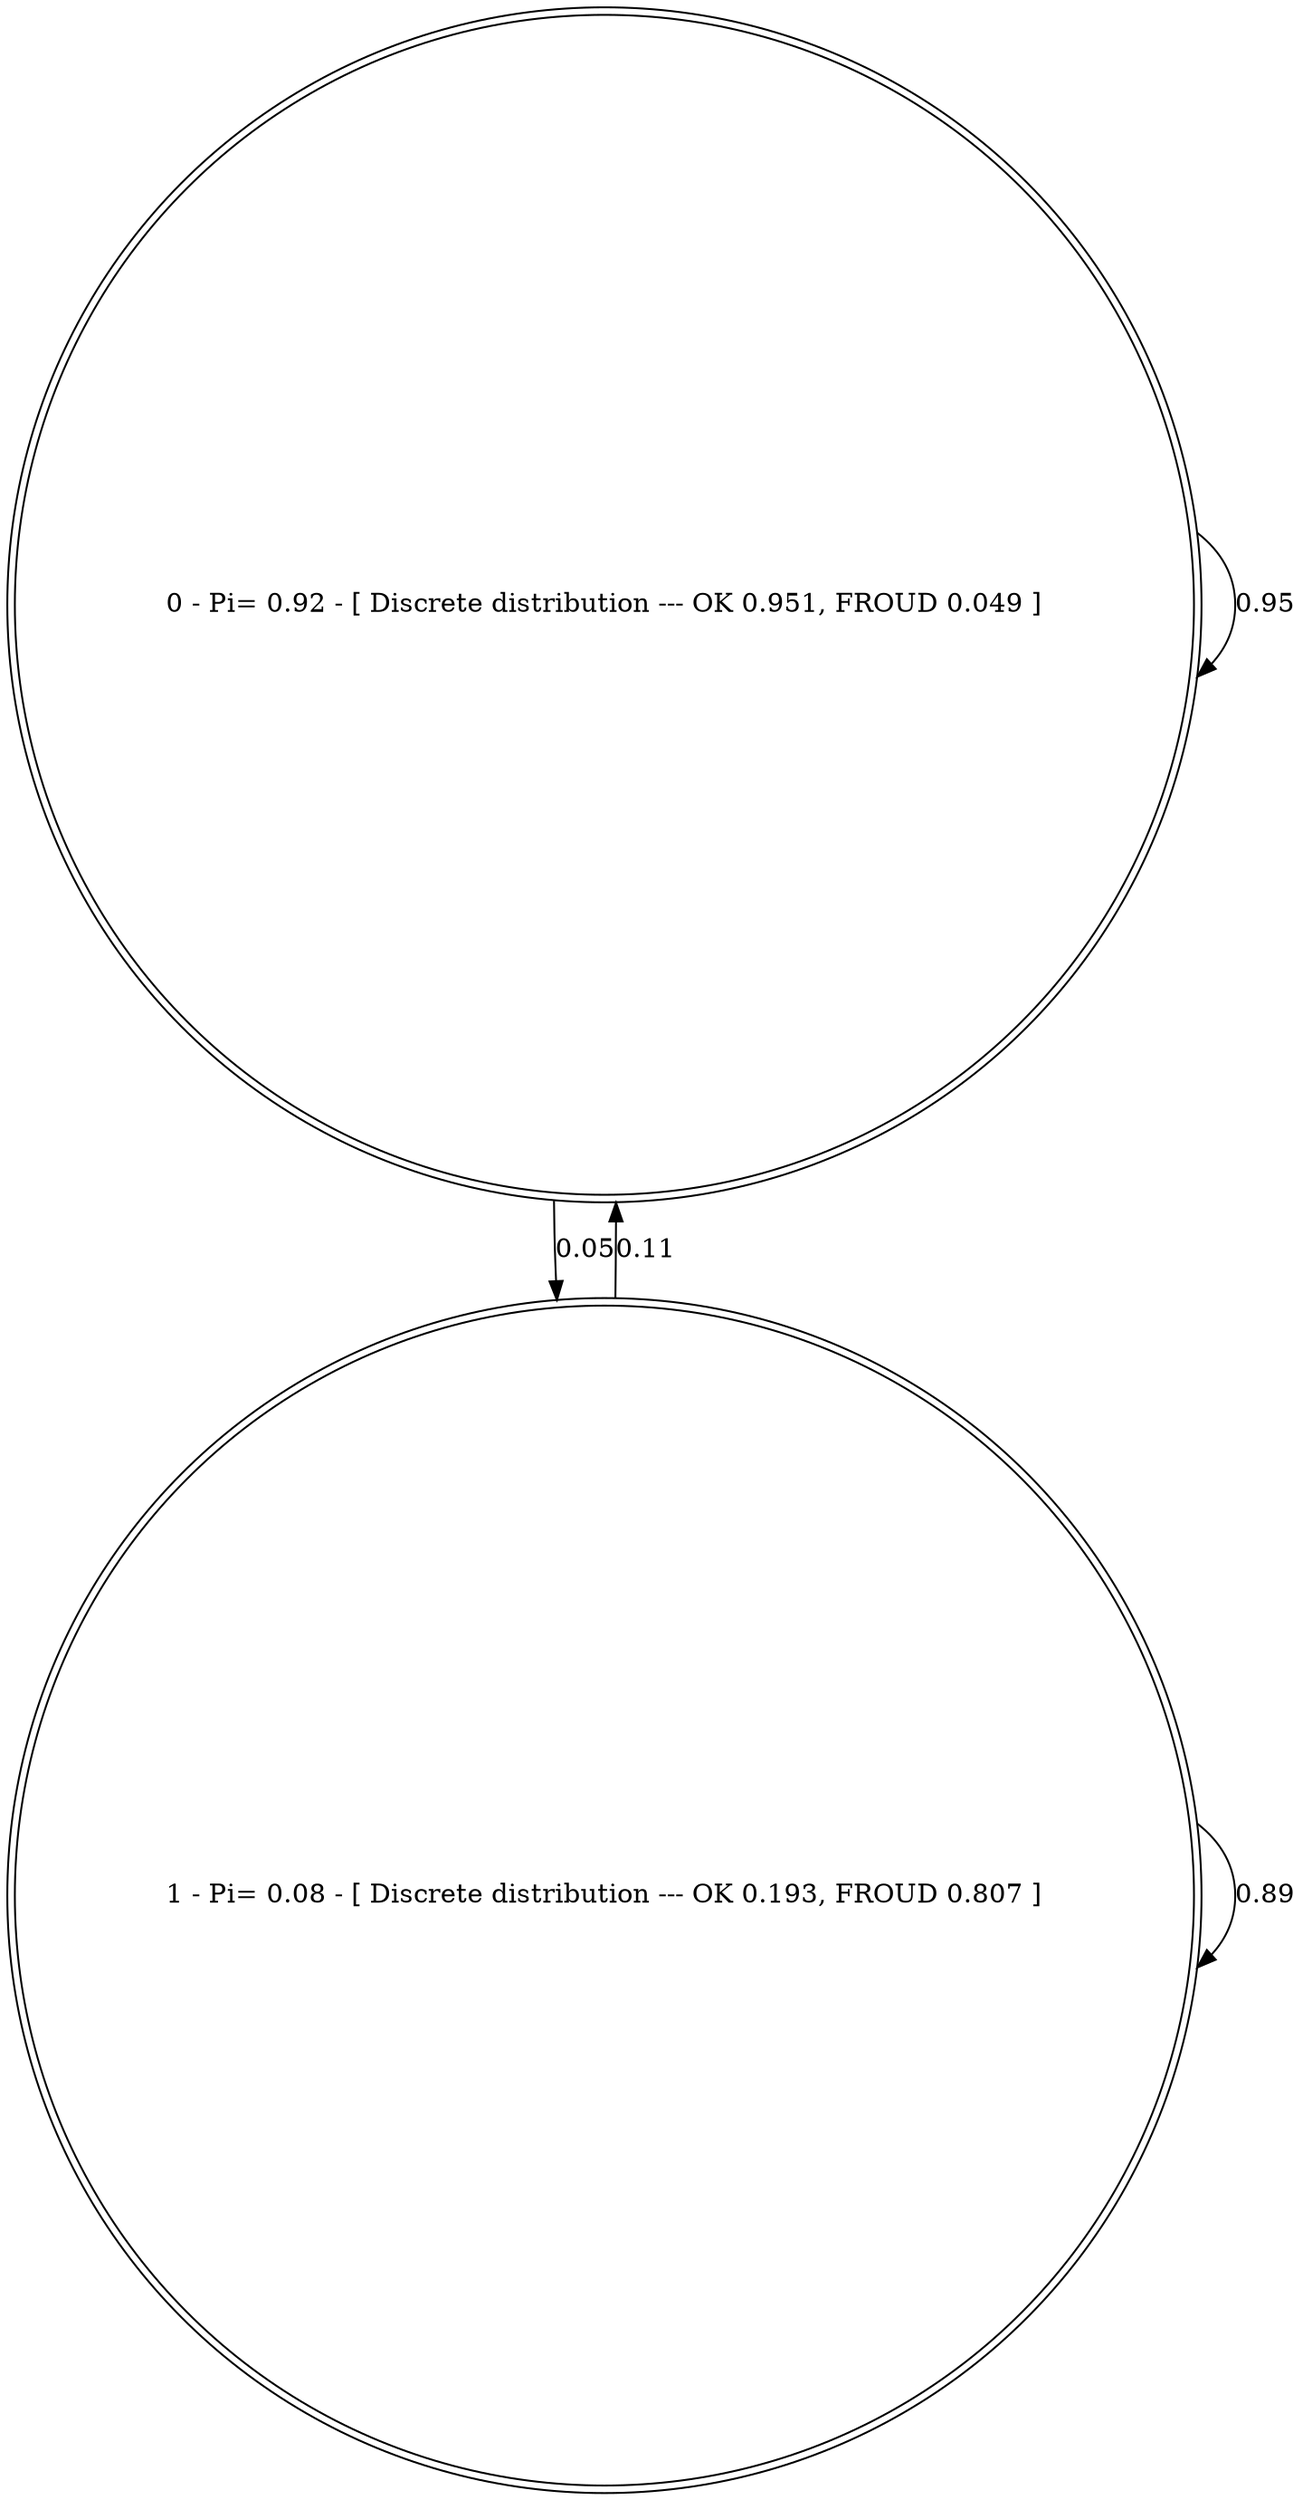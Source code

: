 digraph G {
	0 -> 0 [label=0.95];
	0 -> 1 [label=0.05];
	1 -> 0 [label=0.11];
	1 -> 1 [label=0.89];
	0 [shape=doublecircle, label="0 - Pi= 0.92 - [ Discrete distribution --- OK 0.951, FROUD 0.049 ]"];
	1 [shape=doublecircle, label="1 - Pi= 0.08 - [ Discrete distribution --- OK 0.193, FROUD 0.807 ]"];
}

